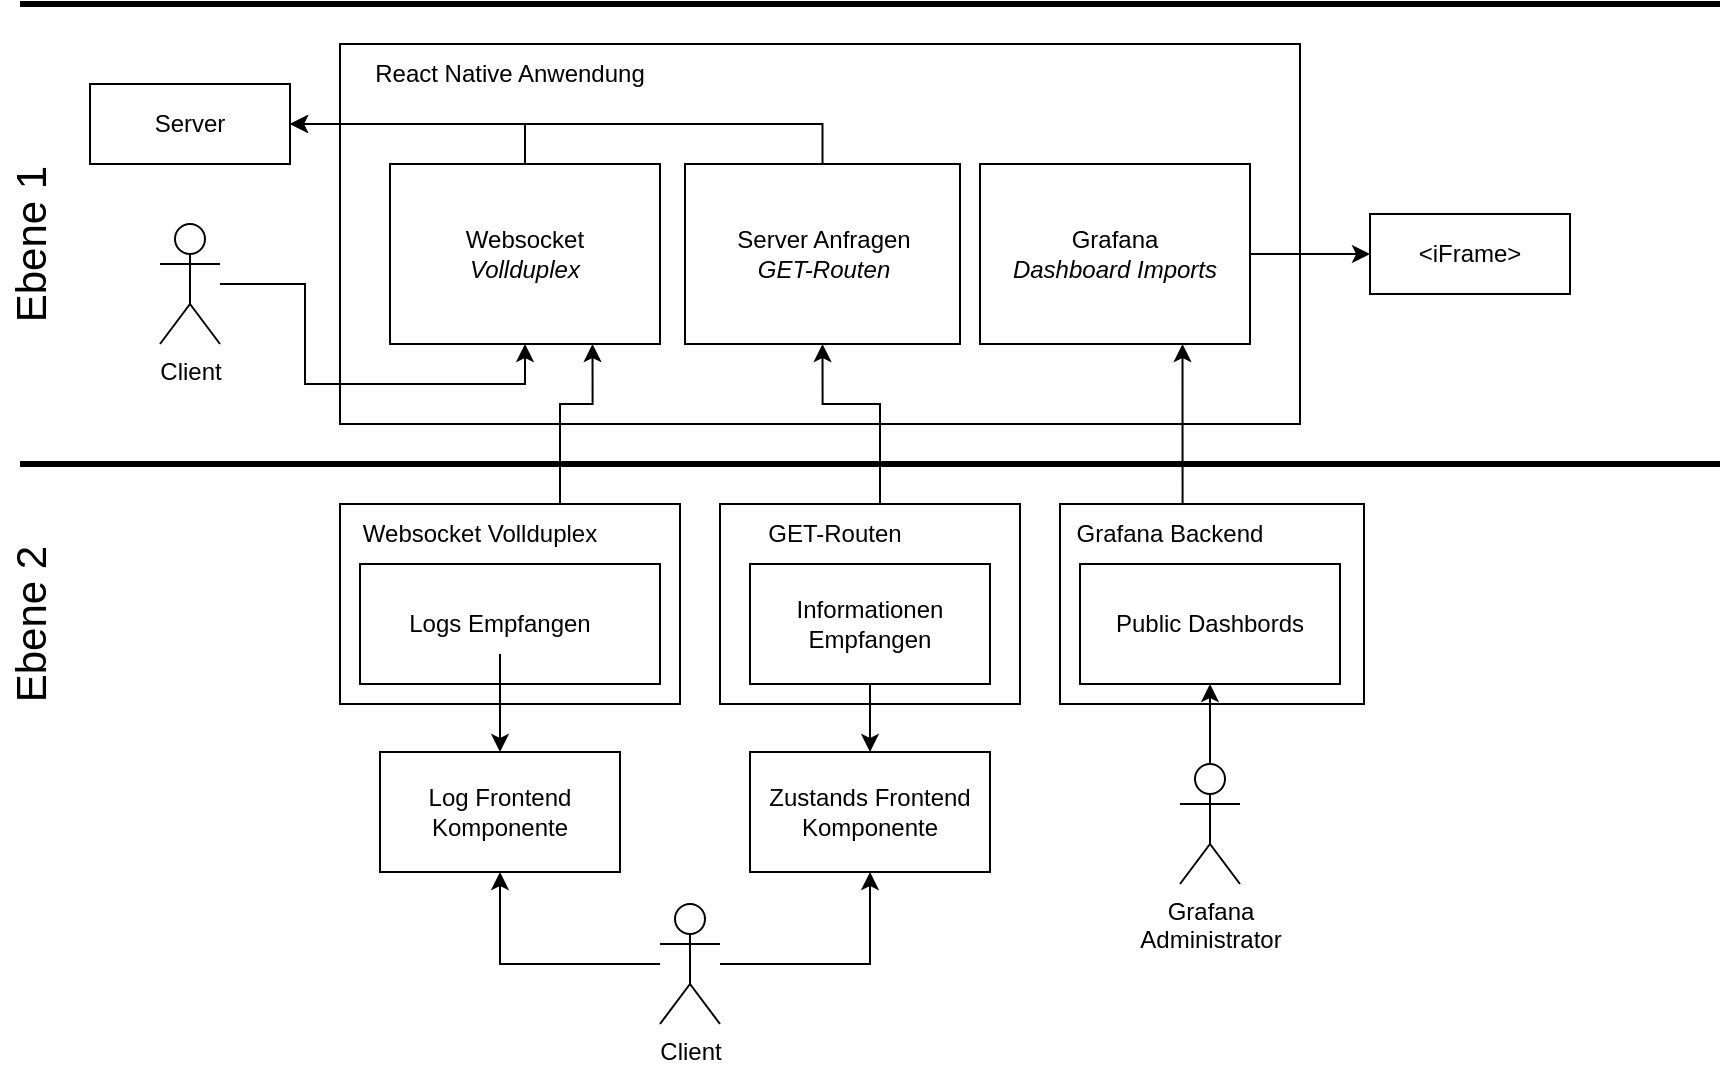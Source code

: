 <mxfile version="22.0.3" type="device">
  <diagram name="Seite-1" id="JqhadKfwLJqqRgN3J8xp">
    <mxGraphModel dx="1122" dy="760" grid="1" gridSize="10" guides="1" tooltips="1" connect="1" arrows="1" fold="1" page="1" pageScale="1" pageWidth="1169" pageHeight="827" math="0" shadow="0">
      <root>
        <mxCell id="0" />
        <mxCell id="1" parent="0" />
        <mxCell id="Yl5NIdKINgrgb_7RAC5n-1" value="" style="rounded=0;whiteSpace=wrap;html=1;" vertex="1" parent="1">
          <mxGeometry x="230" y="60" width="480" height="190" as="geometry" />
        </mxCell>
        <mxCell id="Yl5NIdKINgrgb_7RAC5n-3" value="React Native Anwendung" style="text;html=1;strokeColor=none;fillColor=none;align=center;verticalAlign=middle;whiteSpace=wrap;rounded=0;" vertex="1" parent="1">
          <mxGeometry x="230" y="60" width="170" height="30" as="geometry" />
        </mxCell>
        <mxCell id="Yl5NIdKINgrgb_7RAC5n-40" style="edgeStyle=orthogonalEdgeStyle;rounded=0;orthogonalLoop=1;jettySize=auto;html=1;entryX=1;entryY=0.5;entryDx=0;entryDy=0;" edge="1" parent="1" source="Yl5NIdKINgrgb_7RAC5n-4" target="Yl5NIdKINgrgb_7RAC5n-39">
          <mxGeometry relative="1" as="geometry">
            <Array as="points">
              <mxPoint x="323" y="100" />
            </Array>
          </mxGeometry>
        </mxCell>
        <mxCell id="Yl5NIdKINgrgb_7RAC5n-4" value="Websocket&lt;br&gt;&lt;i&gt;Vollduplex&lt;/i&gt;" style="rounded=0;whiteSpace=wrap;html=1;" vertex="1" parent="1">
          <mxGeometry x="255" y="120" width="135" height="90" as="geometry" />
        </mxCell>
        <mxCell id="Yl5NIdKINgrgb_7RAC5n-38" style="edgeStyle=orthogonalEdgeStyle;rounded=0;orthogonalLoop=1;jettySize=auto;html=1;entryX=0.75;entryY=1;entryDx=0;entryDy=0;" edge="1" parent="1" source="Yl5NIdKINgrgb_7RAC5n-5" target="Yl5NIdKINgrgb_7RAC5n-4">
          <mxGeometry relative="1" as="geometry">
            <Array as="points">
              <mxPoint x="340" y="240" />
              <mxPoint x="356" y="240" />
            </Array>
          </mxGeometry>
        </mxCell>
        <mxCell id="Yl5NIdKINgrgb_7RAC5n-5" value="" style="rounded=0;whiteSpace=wrap;html=1;" vertex="1" parent="1">
          <mxGeometry x="230" y="290" width="170" height="100" as="geometry" />
        </mxCell>
        <mxCell id="Yl5NIdKINgrgb_7RAC5n-6" value="Websocket Vollduplex" style="text;html=1;strokeColor=none;fillColor=none;align=center;verticalAlign=middle;whiteSpace=wrap;rounded=0;" vertex="1" parent="1">
          <mxGeometry x="230" y="290" width="140" height="30" as="geometry" />
        </mxCell>
        <mxCell id="Yl5NIdKINgrgb_7RAC5n-7" value="" style="rounded=0;whiteSpace=wrap;html=1;" vertex="1" parent="1">
          <mxGeometry x="240" y="320" width="150" height="60" as="geometry" />
        </mxCell>
        <mxCell id="Yl5NIdKINgrgb_7RAC5n-31" style="edgeStyle=orthogonalEdgeStyle;rounded=0;orthogonalLoop=1;jettySize=auto;html=1;" edge="1" parent="1" source="Yl5NIdKINgrgb_7RAC5n-8" target="Yl5NIdKINgrgb_7RAC5n-9">
          <mxGeometry relative="1" as="geometry" />
        </mxCell>
        <mxCell id="Yl5NIdKINgrgb_7RAC5n-8" value="Logs Empfangen" style="text;html=1;strokeColor=none;fillColor=none;align=center;verticalAlign=middle;whiteSpace=wrap;rounded=0;" vertex="1" parent="1">
          <mxGeometry x="240" y="335" width="140" height="30" as="geometry" />
        </mxCell>
        <mxCell id="Yl5NIdKINgrgb_7RAC5n-9" value="Log Frontend Komponente" style="rounded=0;whiteSpace=wrap;html=1;" vertex="1" parent="1">
          <mxGeometry x="250" y="414" width="120" height="60" as="geometry" />
        </mxCell>
        <mxCell id="Yl5NIdKINgrgb_7RAC5n-12" style="edgeStyle=orthogonalEdgeStyle;rounded=0;orthogonalLoop=1;jettySize=auto;html=1;entryX=0.5;entryY=1;entryDx=0;entryDy=0;" edge="1" parent="1" source="Yl5NIdKINgrgb_7RAC5n-11" target="Yl5NIdKINgrgb_7RAC5n-4">
          <mxGeometry relative="1" as="geometry">
            <mxPoint x="510" y="460" as="targetPoint" />
          </mxGeometry>
        </mxCell>
        <mxCell id="Yl5NIdKINgrgb_7RAC5n-11" value="Client" style="shape=umlActor;verticalLabelPosition=bottom;verticalAlign=top;html=1;outlineConnect=0;" vertex="1" parent="1">
          <mxGeometry x="140" y="150" width="30" height="60" as="geometry" />
        </mxCell>
        <mxCell id="Yl5NIdKINgrgb_7RAC5n-36" style="edgeStyle=orthogonalEdgeStyle;rounded=0;orthogonalLoop=1;jettySize=auto;html=1;entryX=0.75;entryY=1;entryDx=0;entryDy=0;exitX=0.5;exitY=0;exitDx=0;exitDy=0;" edge="1" parent="1" source="Yl5NIdKINgrgb_7RAC5n-14" target="Yl5NIdKINgrgb_7RAC5n-15">
          <mxGeometry relative="1" as="geometry">
            <mxPoint x="840" y="330" as="sourcePoint" />
            <Array as="points">
              <mxPoint x="651" y="290" />
            </Array>
          </mxGeometry>
        </mxCell>
        <mxCell id="Yl5NIdKINgrgb_7RAC5n-13" value="" style="rounded=0;whiteSpace=wrap;html=1;" vertex="1" parent="1">
          <mxGeometry x="590" y="290" width="152" height="100" as="geometry" />
        </mxCell>
        <mxCell id="Yl5NIdKINgrgb_7RAC5n-14" value="Grafana Backend" style="text;html=1;strokeColor=none;fillColor=none;align=center;verticalAlign=middle;whiteSpace=wrap;rounded=0;" vertex="1" parent="1">
          <mxGeometry x="545" y="290" width="200" height="30" as="geometry" />
        </mxCell>
        <mxCell id="Yl5NIdKINgrgb_7RAC5n-18" style="edgeStyle=orthogonalEdgeStyle;rounded=0;orthogonalLoop=1;jettySize=auto;html=1;entryX=0;entryY=0.5;entryDx=0;entryDy=0;" edge="1" parent="1" source="Yl5NIdKINgrgb_7RAC5n-15" target="Yl5NIdKINgrgb_7RAC5n-17">
          <mxGeometry relative="1" as="geometry" />
        </mxCell>
        <mxCell id="Yl5NIdKINgrgb_7RAC5n-15" value="Grafana&lt;br&gt;&lt;i&gt;Dashboard Imports&lt;/i&gt;" style="rounded=0;whiteSpace=wrap;html=1;" vertex="1" parent="1">
          <mxGeometry x="550" y="120" width="135" height="90" as="geometry" />
        </mxCell>
        <mxCell id="Yl5NIdKINgrgb_7RAC5n-16" value="Public Dashbords" style="rounded=0;whiteSpace=wrap;html=1;" vertex="1" parent="1">
          <mxGeometry x="600" y="320" width="130" height="60" as="geometry" />
        </mxCell>
        <mxCell id="Yl5NIdKINgrgb_7RAC5n-17" value="&amp;lt;iFrame&amp;gt;" style="rounded=0;whiteSpace=wrap;html=1;" vertex="1" parent="1">
          <mxGeometry x="745" y="145" width="100" height="40" as="geometry" />
        </mxCell>
        <mxCell id="Yl5NIdKINgrgb_7RAC5n-24" style="edgeStyle=orthogonalEdgeStyle;rounded=0;orthogonalLoop=1;jettySize=auto;html=1;entryX=0.5;entryY=1;entryDx=0;entryDy=0;" edge="1" parent="1" source="Yl5NIdKINgrgb_7RAC5n-19" target="Yl5NIdKINgrgb_7RAC5n-16">
          <mxGeometry relative="1" as="geometry" />
        </mxCell>
        <mxCell id="Yl5NIdKINgrgb_7RAC5n-19" value="Grafana&lt;br&gt;Administrator" style="shape=umlActor;verticalLabelPosition=bottom;verticalAlign=top;html=1;outlineConnect=0;" vertex="1" parent="1">
          <mxGeometry x="650" y="420" width="30" height="60" as="geometry" />
        </mxCell>
        <mxCell id="Yl5NIdKINgrgb_7RAC5n-41" style="edgeStyle=orthogonalEdgeStyle;rounded=0;orthogonalLoop=1;jettySize=auto;html=1;entryX=1;entryY=0.5;entryDx=0;entryDy=0;" edge="1" parent="1" source="Yl5NIdKINgrgb_7RAC5n-25" target="Yl5NIdKINgrgb_7RAC5n-39">
          <mxGeometry relative="1" as="geometry">
            <Array as="points">
              <mxPoint x="471" y="100" />
            </Array>
          </mxGeometry>
        </mxCell>
        <mxCell id="Yl5NIdKINgrgb_7RAC5n-25" value="Server Anfragen&lt;br&gt;&lt;i&gt;GET-Routen&lt;/i&gt;" style="rounded=0;whiteSpace=wrap;html=1;" vertex="1" parent="1">
          <mxGeometry x="402.5" y="120" width="137.5" height="90" as="geometry" />
        </mxCell>
        <mxCell id="Yl5NIdKINgrgb_7RAC5n-45" style="edgeStyle=orthogonalEdgeStyle;rounded=0;orthogonalLoop=1;jettySize=auto;html=1;entryX=0.5;entryY=1;entryDx=0;entryDy=0;exitX=0.75;exitY=0;exitDx=0;exitDy=0;" edge="1" parent="1" source="Yl5NIdKINgrgb_7RAC5n-27" target="Yl5NIdKINgrgb_7RAC5n-25">
          <mxGeometry relative="1" as="geometry">
            <Array as="points">
              <mxPoint x="500" y="290" />
              <mxPoint x="500" y="240" />
              <mxPoint x="471" y="240" />
            </Array>
          </mxGeometry>
        </mxCell>
        <mxCell id="Yl5NIdKINgrgb_7RAC5n-26" value="" style="rounded=0;whiteSpace=wrap;html=1;" vertex="1" parent="1">
          <mxGeometry x="420" y="290" width="150" height="100" as="geometry" />
        </mxCell>
        <mxCell id="Yl5NIdKINgrgb_7RAC5n-27" value="GET-Routen" style="text;html=1;strokeColor=none;fillColor=none;align=center;verticalAlign=middle;whiteSpace=wrap;rounded=0;" vertex="1" parent="1">
          <mxGeometry x="435" y="290" width="85" height="30" as="geometry" />
        </mxCell>
        <mxCell id="Yl5NIdKINgrgb_7RAC5n-30" style="edgeStyle=orthogonalEdgeStyle;rounded=0;orthogonalLoop=1;jettySize=auto;html=1;entryX=0.5;entryY=0;entryDx=0;entryDy=0;" edge="1" parent="1" source="Yl5NIdKINgrgb_7RAC5n-28" target="Yl5NIdKINgrgb_7RAC5n-29">
          <mxGeometry relative="1" as="geometry" />
        </mxCell>
        <mxCell id="Yl5NIdKINgrgb_7RAC5n-28" value="Informationen Empfangen" style="rounded=0;whiteSpace=wrap;html=1;" vertex="1" parent="1">
          <mxGeometry x="435" y="320" width="120" height="60" as="geometry" />
        </mxCell>
        <mxCell id="Yl5NIdKINgrgb_7RAC5n-29" value="Zustands Frontend Komponente" style="rounded=0;whiteSpace=wrap;html=1;" vertex="1" parent="1">
          <mxGeometry x="435" y="414" width="120" height="60" as="geometry" />
        </mxCell>
        <mxCell id="Yl5NIdKINgrgb_7RAC5n-33" style="edgeStyle=orthogonalEdgeStyle;rounded=0;orthogonalLoop=1;jettySize=auto;html=1;entryX=0.5;entryY=1;entryDx=0;entryDy=0;" edge="1" parent="1" source="Yl5NIdKINgrgb_7RAC5n-32" target="Yl5NIdKINgrgb_7RAC5n-29">
          <mxGeometry relative="1" as="geometry" />
        </mxCell>
        <mxCell id="Yl5NIdKINgrgb_7RAC5n-34" style="edgeStyle=orthogonalEdgeStyle;rounded=0;orthogonalLoop=1;jettySize=auto;html=1;entryX=0.5;entryY=1;entryDx=0;entryDy=0;" edge="1" parent="1" source="Yl5NIdKINgrgb_7RAC5n-32" target="Yl5NIdKINgrgb_7RAC5n-9">
          <mxGeometry relative="1" as="geometry" />
        </mxCell>
        <mxCell id="Yl5NIdKINgrgb_7RAC5n-32" value="Client" style="shape=umlActor;verticalLabelPosition=bottom;verticalAlign=top;html=1;outlineConnect=0;" vertex="1" parent="1">
          <mxGeometry x="390" y="490" width="30" height="60" as="geometry" />
        </mxCell>
        <mxCell id="Yl5NIdKINgrgb_7RAC5n-39" value="Server" style="rounded=0;whiteSpace=wrap;html=1;" vertex="1" parent="1">
          <mxGeometry x="105" y="80" width="100" height="40" as="geometry" />
        </mxCell>
        <mxCell id="Yl5NIdKINgrgb_7RAC5n-42" value="" style="endArrow=none;html=1;rounded=0;strokeWidth=3;" edge="1" parent="1">
          <mxGeometry width="50" height="50" relative="1" as="geometry">
            <mxPoint x="70" y="40" as="sourcePoint" />
            <mxPoint x="920" y="40" as="targetPoint" />
          </mxGeometry>
        </mxCell>
        <mxCell id="Yl5NIdKINgrgb_7RAC5n-43" value="" style="endArrow=none;html=1;rounded=0;strokeWidth=3;" edge="1" parent="1">
          <mxGeometry width="50" height="50" relative="1" as="geometry">
            <mxPoint x="70" y="270" as="sourcePoint" />
            <mxPoint x="920" y="270" as="targetPoint" />
          </mxGeometry>
        </mxCell>
        <mxCell id="Yl5NIdKINgrgb_7RAC5n-48" value="Ebene 1" style="text;html=1;strokeColor=none;fillColor=none;align=center;verticalAlign=middle;whiteSpace=wrap;rounded=0;rotation=-90;fontSize=21;" vertex="1" parent="1">
          <mxGeometry x="30" y="145" width="90" height="30" as="geometry" />
        </mxCell>
        <mxCell id="Yl5NIdKINgrgb_7RAC5n-49" value="Ebene 2" style="text;html=1;strokeColor=none;fillColor=none;align=center;verticalAlign=middle;whiteSpace=wrap;rounded=0;rotation=-90;fontSize=21;" vertex="1" parent="1">
          <mxGeometry x="30" y="335" width="90" height="30" as="geometry" />
        </mxCell>
      </root>
    </mxGraphModel>
  </diagram>
</mxfile>
